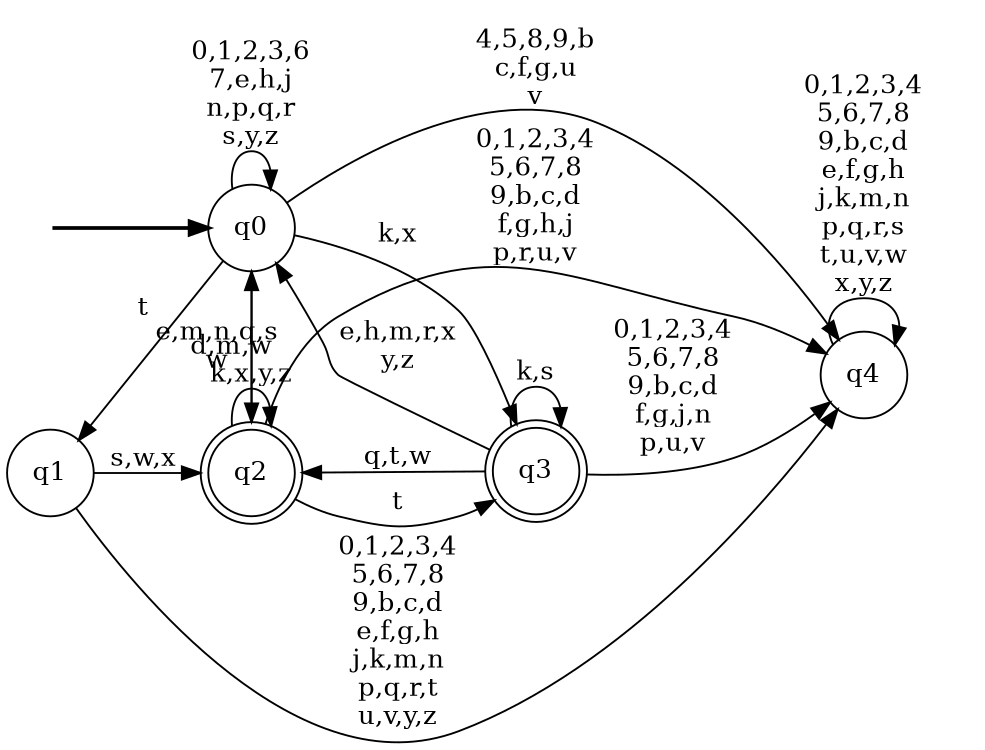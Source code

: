 digraph BlueStar {
__start0 [style = invis, shape = none, label = "", width = 0, height = 0];

rankdir=LR;
size="8,5";

s0 [style="filled", color="black", fillcolor="white" shape="circle", label="q0"];
s1 [style="filled", color="black", fillcolor="white" shape="circle", label="q1"];
s2 [style="rounded,filled", color="black", fillcolor="white" shape="doublecircle", label="q2"];
s3 [style="rounded,filled", color="black", fillcolor="white" shape="doublecircle", label="q3"];
s4 [style="filled", color="black", fillcolor="white" shape="circle", label="q4"];
subgraph cluster_main { 
	graph [pad=".75", ranksep="0.15", nodesep="0.15"];
	 style=invis; 
	__start0 -> s0 [penwidth=2];
}
s0 -> s0 [label="0,1,2,3,6\n7,e,h,j\nn,p,q,r\ns,y,z"];
s0 -> s1 [label="t"];
s0 -> s2 [label="d,m,w"];
s0 -> s3 [label="k,x"];
s0 -> s4 [label="4,5,8,9,b\nc,f,g,u\nv"];
s1 -> s2 [label="s,w,x"];
s1 -> s4 [label="0,1,2,3,4\n5,6,7,8\n9,b,c,d\ne,f,g,h\nj,k,m,n\np,q,r,t\nu,v,y,z"];
s2 -> s0 [label="e,m,n,q,s\nw"];
s2 -> s2 [label="k,x,y,z"];
s2 -> s3 [label="t"];
s2 -> s4 [label="0,1,2,3,4\n5,6,7,8\n9,b,c,d\nf,g,h,j\np,r,u,v"];
s3 -> s0 [label="e,h,m,r,x\ny,z"];
s3 -> s2 [label="q,t,w"];
s3 -> s3 [label="k,s"];
s3 -> s4 [label="0,1,2,3,4\n5,6,7,8\n9,b,c,d\nf,g,j,n\np,u,v"];
s4 -> s4 [label="0,1,2,3,4\n5,6,7,8\n9,b,c,d\ne,f,g,h\nj,k,m,n\np,q,r,s\nt,u,v,w\nx,y,z"];

}